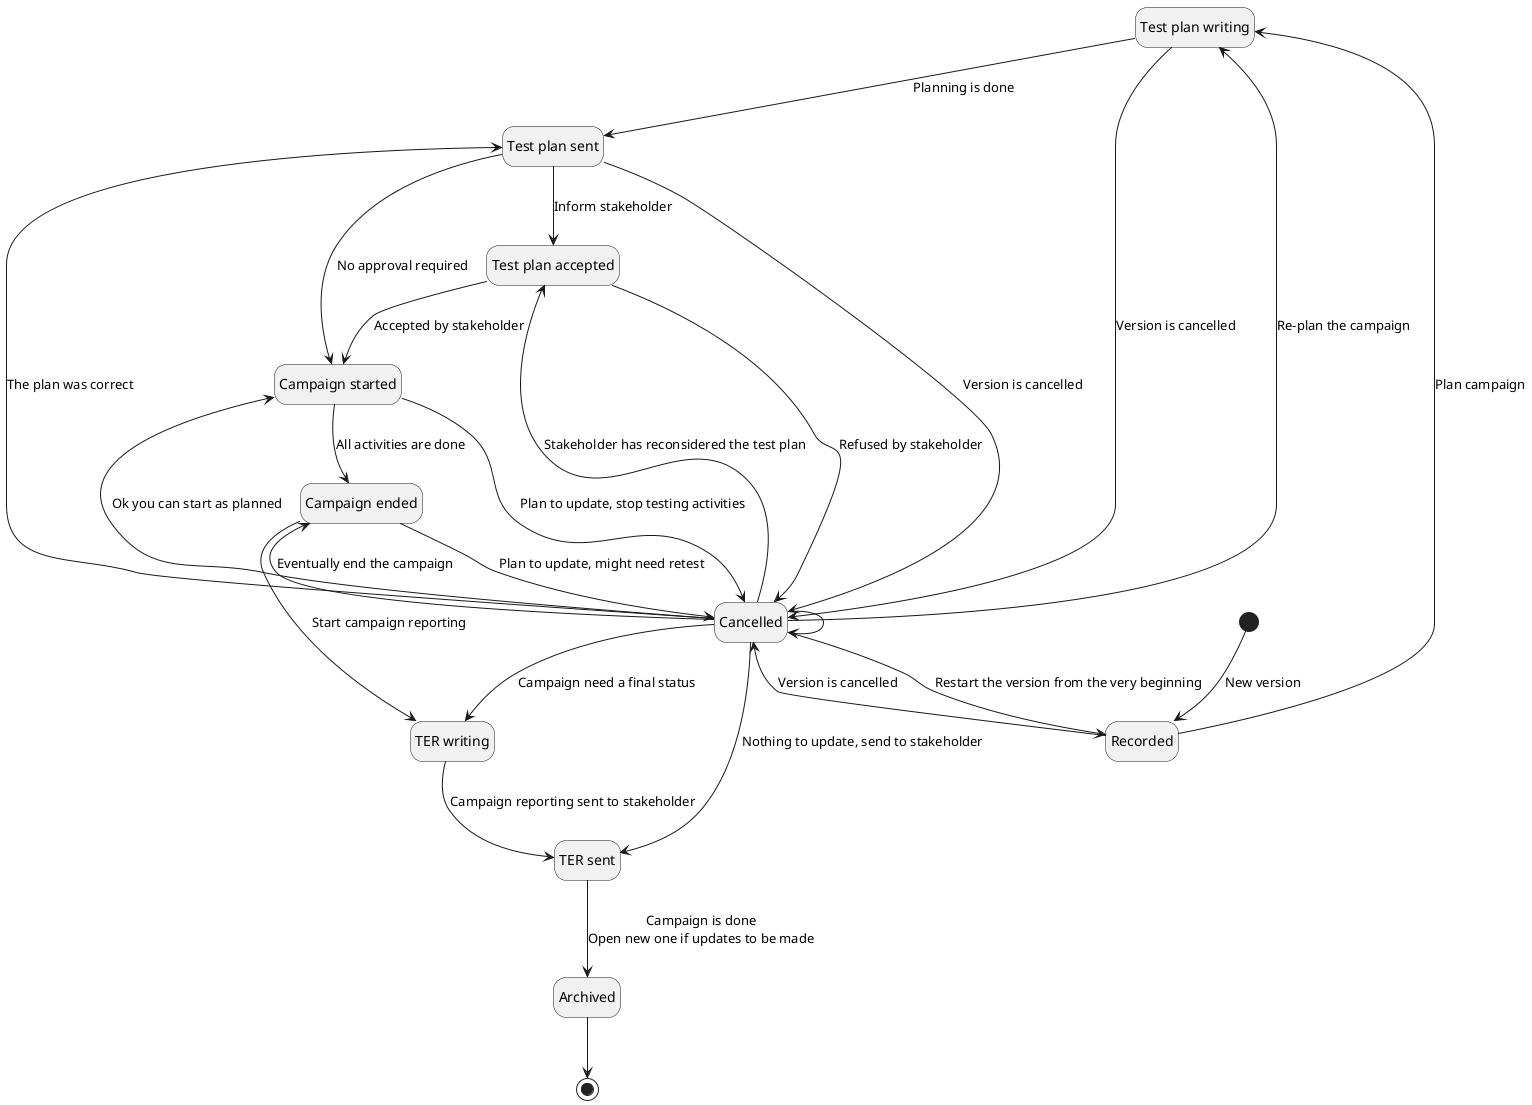 @startuml
'https://plantuml.com/state-diagram

hide empty description

state "Test plan writing" as TP_W
state "Test plan sent" as TP_S
state "Test plan accepted" as TP_A
state "Campaign started" as C_S
state "Campaign ended" as C_E
state "TER writing" as TER_W
state "TER sent" as TER_S


[*] --> Recorded : New version
Recorded --> TP_W : Plan campaign
Recorded --> Cancelled : Version is cancelled
TP_W --> TP_S : Planning is done
TP_W --> Cancelled : Version is cancelled
TP_S --> TP_A : Inform stakeholder
TP_S --> Cancelled : Version is cancelled
TP_S --> C_S : No approval required
TP_A --> C_S : Accepted by stakeholder
TP_A --> Cancelled : Refused by stakeholder
C_S --> C_E : All activities are done
C_S --> Cancelled : Plan to update, stop testing activities
C_E --> TER_W : Start campaign reporting
C_E --> Cancelled : Plan to update, might need retest
TER_W --> TER_S : Campaign reporting sent to stakeholder
TER_S --> Archived : Campaign is done\nOpen new one if updates to be made
Archived --> [*]

Cancelled --> Recorded : Restart the version from the very beginning
Cancelled --> TP_W : Re-plan the campaign
Cancelled --> TP_S : The plan was correct
Cancelled --> TP_A : Stakeholder has reconsidered the test plan
Cancelled --> C_E : Eventually end the campaign
Cancelled --> C_S : Ok you can start as planned
Cancelled --> TER_W : Campaign need a final status
Cancelled --> TER_S : Nothing to update, send to stakeholder
Cancelled --> Cancelled
@enduml